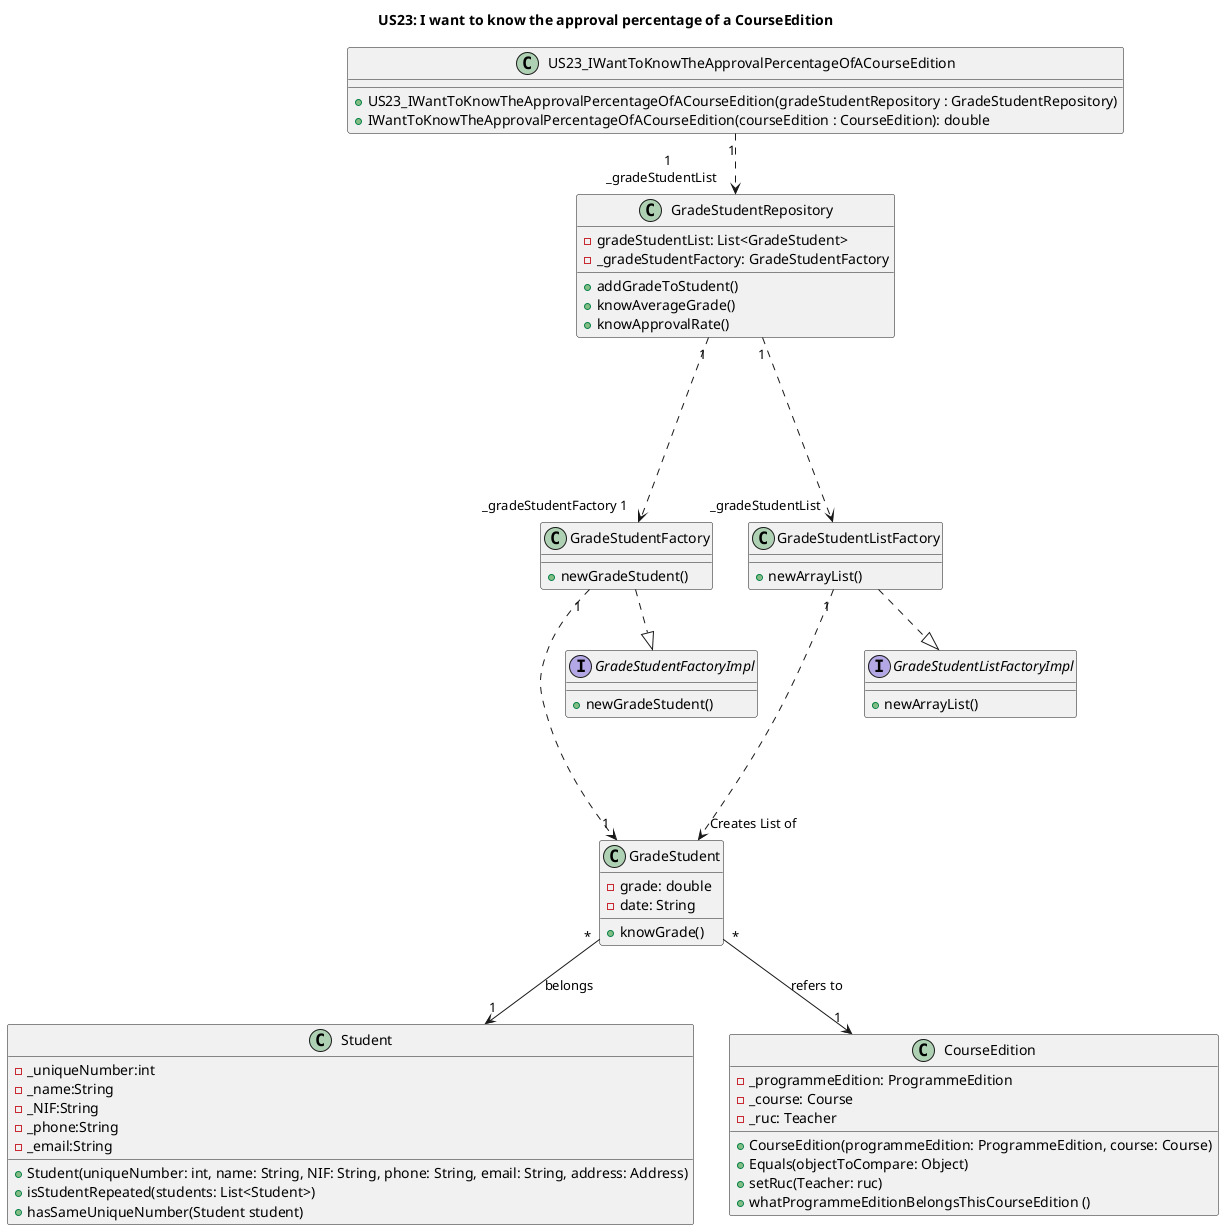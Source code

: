 @startuml
title US23: I want to know the approval percentage of a CourseEdition
'left to right direction

class US23_IWantToKnowTheApprovalPercentageOfACourseEdition {
    +US23_IWantToKnowTheApprovalPercentageOfACourseEdition(gradeStudentRepository : GradeStudentRepository)
    +IWantToKnowTheApprovalPercentageOfACourseEdition(courseEdition : CourseEdition): double

}

class GradeStudent {
    -grade: double
    -date: String
    +knowGrade()
}

class GradeStudentRepository {
    -gradeStudentList: List<GradeStudent>
    - _gradeStudentFactory: GradeStudentFactory
    +addGradeToStudent()
    +knowAverageGrade()
    +knowApprovalRate()
}

class GradeStudentFactory {
    +newGradeStudent()
}

class GradeStudentListFactory {
    +newArrayList()
}

Interface GradeStudentListFactoryImpl {
    +newArrayList()
}

Interface GradeStudentFactoryImpl {
    +newGradeStudent()
}

class Student {
    -_uniqueNumber:int
    -_name:String
    -_NIF:String
    -_phone:String
    -_email:String
    +Student(uniqueNumber: int, name: String, NIF: String, phone: String, email: String, address: Address)
    +isStudentRepeated(students: List<Student>)
    +hasSameUniqueNumber(Student student)
}

class CourseEdition {
    -_programmeEdition: ProgrammeEdition
    -_course: Course
    -_ruc: Teacher
    +CourseEdition(programmeEdition: ProgrammeEdition, course: Course)
    +Equals(objectToCompare: Object)
    +setRuc(Teacher: ruc)
    +whatProgrammeEditionBelongsThisCourseEdition ()
}


GradeStudent "*" --> "1" Student: belongs
GradeStudent "*" --> "1" CourseEdition: refers to
GradeStudentRepository "1" ....> "_gradeStudentFactory 1" GradeStudentFactory
GradeStudentFactory "1" ....> "1" GradeStudent
GradeStudentRepository "1" ....> "_gradeStudentList" GradeStudentListFactory
GradeStudentListFactory  ..|>  GradeStudentListFactoryImpl
GradeStudentFactory  ..|>  GradeStudentFactoryImpl
GradeStudentListFactory "1" ....> "Creates List of" GradeStudent


US23_IWantToKnowTheApprovalPercentageOfACourseEdition "1" ..> "1\n_gradeStudentList    " GradeStudentRepository
@enduml